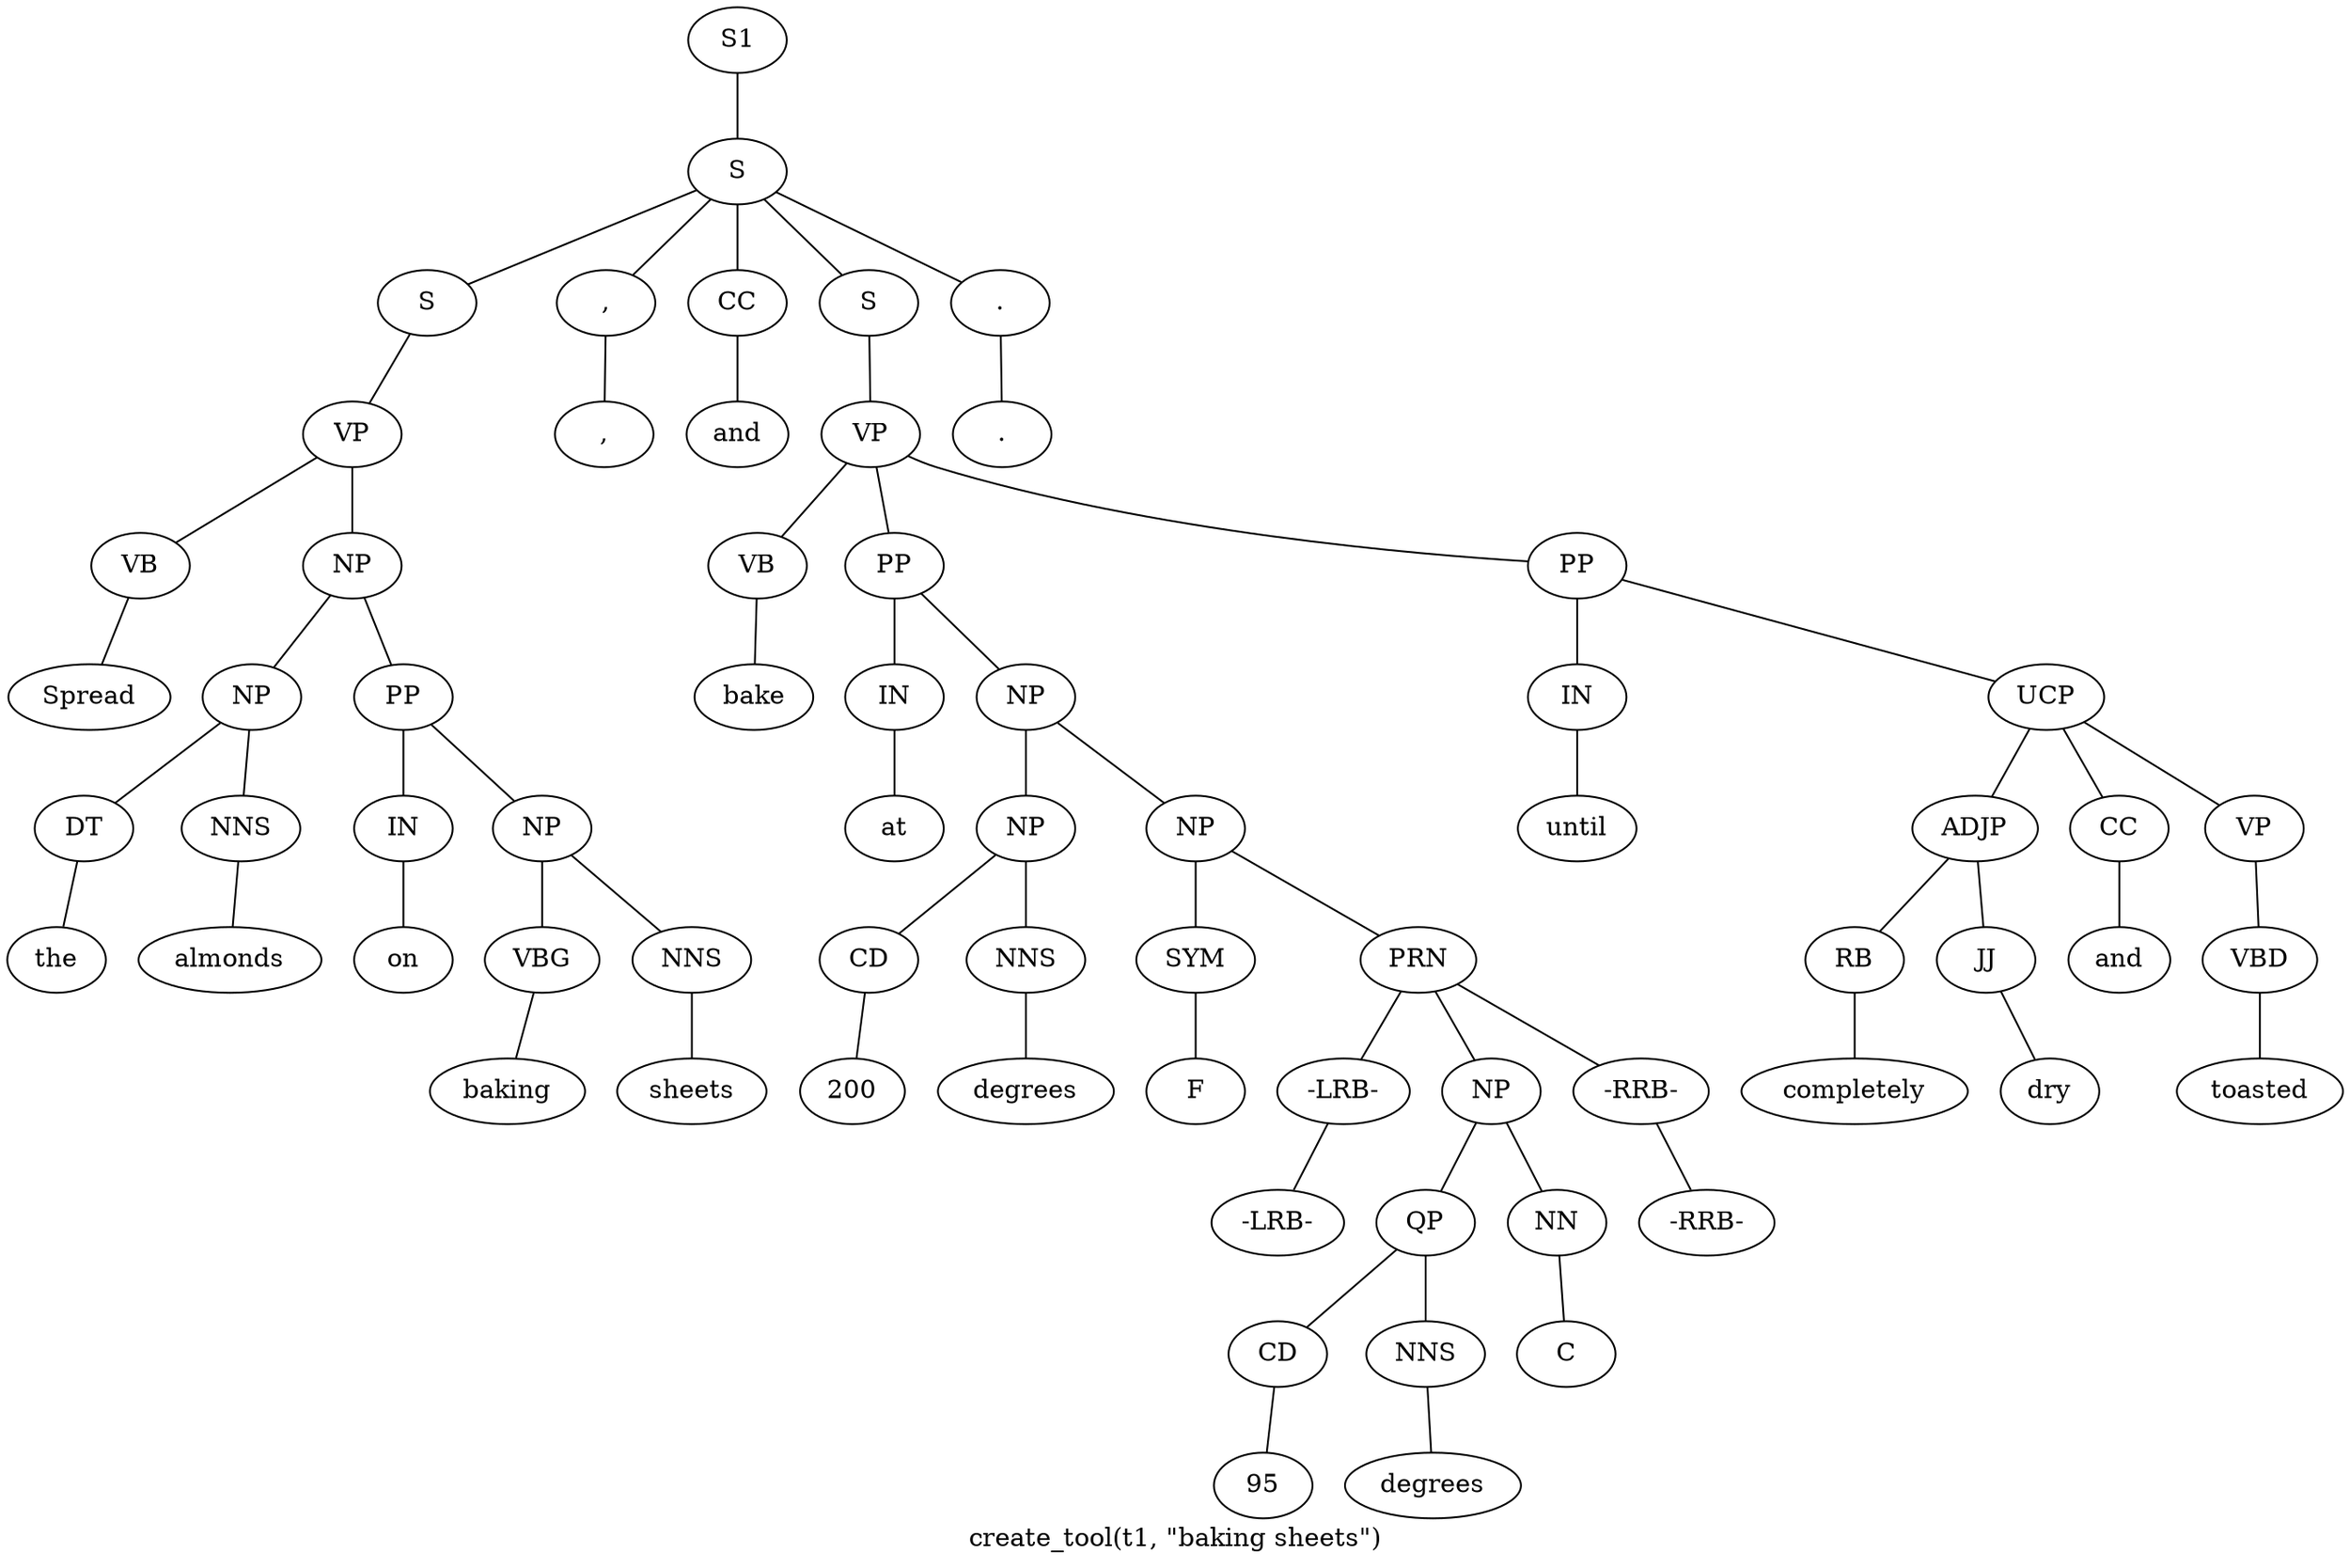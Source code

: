 graph SyntaxGraph {
	label = "create_tool(t1, \"baking sheets\")";
	Node0 [label="S1"];
	Node1 [label="S"];
	Node2 [label="S"];
	Node3 [label="VP"];
	Node4 [label="VB"];
	Node5 [label="Spread"];
	Node6 [label="NP"];
	Node7 [label="NP"];
	Node8 [label="DT"];
	Node9 [label="the"];
	Node10 [label="NNS"];
	Node11 [label="almonds"];
	Node12 [label="PP"];
	Node13 [label="IN"];
	Node14 [label="on"];
	Node15 [label="NP"];
	Node16 [label="VBG"];
	Node17 [label="baking"];
	Node18 [label="NNS"];
	Node19 [label="sheets"];
	Node20 [label=","];
	Node21 [label=","];
	Node22 [label="CC"];
	Node23 [label="and"];
	Node24 [label="S"];
	Node25 [label="VP"];
	Node26 [label="VB"];
	Node27 [label="bake"];
	Node28 [label="PP"];
	Node29 [label="IN"];
	Node30 [label="at"];
	Node31 [label="NP"];
	Node32 [label="NP"];
	Node33 [label="CD"];
	Node34 [label="200"];
	Node35 [label="NNS"];
	Node36 [label="degrees"];
	Node37 [label="NP"];
	Node38 [label="SYM"];
	Node39 [label="F"];
	Node40 [label="PRN"];
	Node41 [label="-LRB-"];
	Node42 [label="-LRB-"];
	Node43 [label="NP"];
	Node44 [label="QP"];
	Node45 [label="CD"];
	Node46 [label="95"];
	Node47 [label="NNS"];
	Node48 [label="degrees"];
	Node49 [label="NN"];
	Node50 [label="C"];
	Node51 [label="-RRB-"];
	Node52 [label="-RRB-"];
	Node53 [label="PP"];
	Node54 [label="IN"];
	Node55 [label="until"];
	Node56 [label="UCP"];
	Node57 [label="ADJP"];
	Node58 [label="RB"];
	Node59 [label="completely"];
	Node60 [label="JJ"];
	Node61 [label="dry"];
	Node62 [label="CC"];
	Node63 [label="and"];
	Node64 [label="VP"];
	Node65 [label="VBD"];
	Node66 [label="toasted"];
	Node67 [label="."];
	Node68 [label="."];

	Node0 -- Node1;
	Node1 -- Node2;
	Node1 -- Node20;
	Node1 -- Node22;
	Node1 -- Node24;
	Node1 -- Node67;
	Node2 -- Node3;
	Node3 -- Node4;
	Node3 -- Node6;
	Node4 -- Node5;
	Node6 -- Node7;
	Node6 -- Node12;
	Node7 -- Node8;
	Node7 -- Node10;
	Node8 -- Node9;
	Node10 -- Node11;
	Node12 -- Node13;
	Node12 -- Node15;
	Node13 -- Node14;
	Node15 -- Node16;
	Node15 -- Node18;
	Node16 -- Node17;
	Node18 -- Node19;
	Node20 -- Node21;
	Node22 -- Node23;
	Node24 -- Node25;
	Node25 -- Node26;
	Node25 -- Node28;
	Node25 -- Node53;
	Node26 -- Node27;
	Node28 -- Node29;
	Node28 -- Node31;
	Node29 -- Node30;
	Node31 -- Node32;
	Node31 -- Node37;
	Node32 -- Node33;
	Node32 -- Node35;
	Node33 -- Node34;
	Node35 -- Node36;
	Node37 -- Node38;
	Node37 -- Node40;
	Node38 -- Node39;
	Node40 -- Node41;
	Node40 -- Node43;
	Node40 -- Node51;
	Node41 -- Node42;
	Node43 -- Node44;
	Node43 -- Node49;
	Node44 -- Node45;
	Node44 -- Node47;
	Node45 -- Node46;
	Node47 -- Node48;
	Node49 -- Node50;
	Node51 -- Node52;
	Node53 -- Node54;
	Node53 -- Node56;
	Node54 -- Node55;
	Node56 -- Node57;
	Node56 -- Node62;
	Node56 -- Node64;
	Node57 -- Node58;
	Node57 -- Node60;
	Node58 -- Node59;
	Node60 -- Node61;
	Node62 -- Node63;
	Node64 -- Node65;
	Node65 -- Node66;
	Node67 -- Node68;
}
